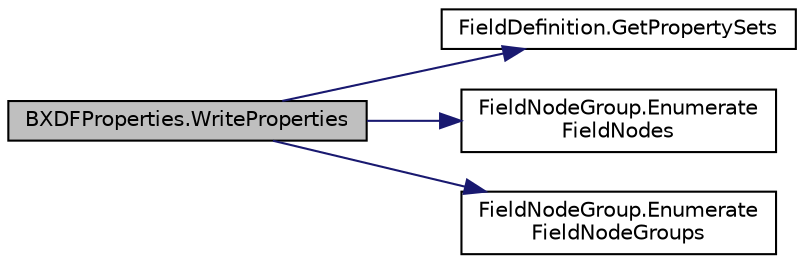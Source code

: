 digraph "BXDFProperties.WriteProperties"
{
  edge [fontname="Helvetica",fontsize="10",labelfontname="Helvetica",labelfontsize="10"];
  node [fontname="Helvetica",fontsize="10",shape=record];
  rankdir="LR";
  Node4 [label="BXDFProperties.WriteProperties",height=0.2,width=0.4,color="black", fillcolor="grey75", style="filled", fontcolor="black"];
  Node4 -> Node5 [color="midnightblue",fontsize="10",style="solid",fontname="Helvetica"];
  Node5 [label="FieldDefinition.GetPropertySets",height=0.2,width=0.4,color="black", fillcolor="white", style="filled",URL="$class_field_definition.html#a46ad3d304c6caad10fa8cef5ddf0fe1f",tooltip="Returns a Dictionary containing each PhysicsGroup. "];
  Node4 -> Node6 [color="midnightblue",fontsize="10",style="solid",fontname="Helvetica"];
  Node6 [label="FieldNodeGroup.Enumerate\lFieldNodes",height=0.2,width=0.4,color="black", fillcolor="white", style="filled",URL="$class_field_node_group.html#a6ac9b5738d3f1931c01f2bd5bc4be5b5",tooltip="Enumerates through all direct child FieldNodes. "];
  Node4 -> Node7 [color="midnightblue",fontsize="10",style="solid",fontname="Helvetica"];
  Node7 [label="FieldNodeGroup.Enumerate\lFieldNodeGroups",height=0.2,width=0.4,color="black", fillcolor="white", style="filled",URL="$class_field_node_group.html#a63bf1917f33f192088828c1c13991e63",tooltip="Enumerates through all direct child FieldNodeGroups. "];
}
